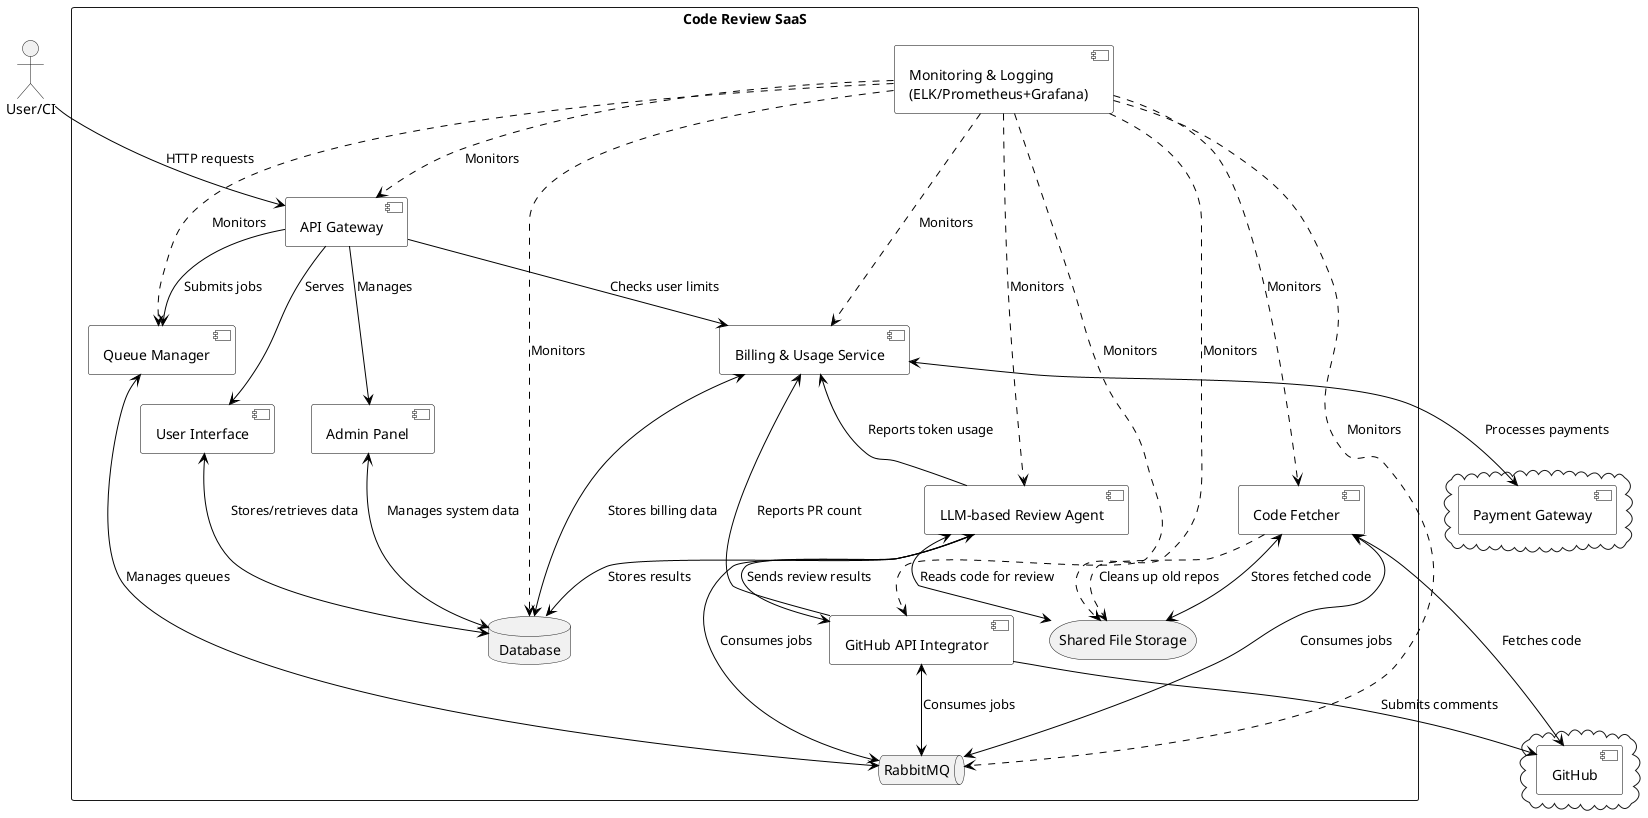 @startuml
!define RECTANGLE class

skinparam componentStyle uml2
skinparam component {
  BorderColor #000000
  BackgroundColor #FFFFFF
  ArrowColor #000000
}

rectangle "Code Review SaaS" {
  [API Gateway] as AG
  [Queue Manager] as QM
  [Code Fetcher] as CF
  [LLM-based Review Agent] as LRA
  [GitHub API Integrator] as GAI
  database "Database" as DB
  [Admin Panel] as AP
  [User Interface] as UI
  queue "RabbitMQ" as RMQ
  storage "Shared File Storage" as SFS
  [Billing & Usage Service] as BUS

  component "Monitoring & Logging\n(ELK/Prometheus+Grafana)" as ML
}

cloud {
  [GitHub] as GH
}

cloud {
  [Payment Gateway] as PG
}

actor "User/CI" as USER

USER --> AG : HTTP requests
AG --> UI : Serves
AG --> AP : Manages
AG --> QM : Submits jobs
QM <--> RMQ : Manages queues
CF <--> GH : Fetches code
LRA --> DB : Stores results
GAI --> GH : Submits comments
CF <--> RMQ : Consumes jobs
LRA <--> RMQ : Consumes jobs
GAI <--> RMQ : Consumes jobs

UI <--> DB : Stores/retrieves data
AP <--> DB : Manages system data

CF <--> SFS : Stores fetched code
LRA <--> SFS : Reads code for review
CF ..> SFS : Cleans up old repos

LRA --> GAI : Sends review results

BUS <--> DB : Stores billing data
BUS <--> PG : Processes payments
BUS <-- LRA : Reports token usage
BUS <-- GAI : Reports PR count
AG --> BUS : Checks user limits

ML ..> AG : Monitors
ML ..> QM : Monitors
ML ..> CF : Monitors
ML ..> LRA : Monitors
ML ..> GAI : Monitors
ML ..> DB : Monitors
ML ..> RMQ : Monitors
ML ..> SFS : Monitors
ML ..> BUS : Monitors

@enduml